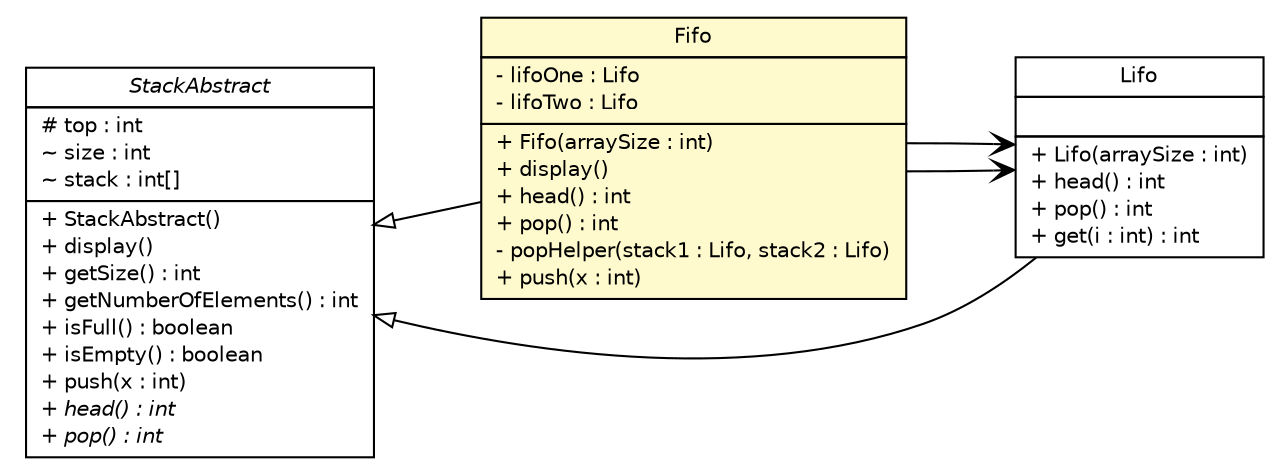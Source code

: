 #!/usr/local/bin/dot
#
# Class diagram 
# Generated by UMLGraph version 5.1 (http://www.umlgraph.org/)
#

digraph G {
	edge [fontname="Helvetica",fontsize=10,labelfontname="Helvetica",labelfontsize=10];
	node [fontname="Helvetica",fontsize=10,shape=plaintext];
	nodesep=0.25;
	ranksep=0.5;
	rankdir=LR;
	// Fifo
	c10 [label=<<table title="Fifo" border="0" cellborder="1" cellspacing="0" cellpadding="2" port="p" bgcolor="lemonChiffon" href="./Fifo.html">
		<tr><td><table border="0" cellspacing="0" cellpadding="1">
<tr><td align="center" balign="center"> Fifo </td></tr>
		</table></td></tr>
		<tr><td><table border="0" cellspacing="0" cellpadding="1">
<tr><td align="left" balign="left"> - lifoOne : Lifo </td></tr>
<tr><td align="left" balign="left"> - lifoTwo : Lifo </td></tr>
		</table></td></tr>
		<tr><td><table border="0" cellspacing="0" cellpadding="1">
<tr><td align="left" balign="left"> + Fifo(arraySize : int) </td></tr>
<tr><td align="left" balign="left"> + display() </td></tr>
<tr><td align="left" balign="left"> + head() : int </td></tr>
<tr><td align="left" balign="left"> + pop() : int </td></tr>
<tr><td align="left" balign="left"> - popHelper(stack1 : Lifo, stack2 : Lifo) </td></tr>
<tr><td align="left" balign="left"> + push(x : int) </td></tr>
		</table></td></tr>
		</table>>, fontname="Helvetica", fontcolor="black", fontsize=10.0];
	// Lifo
	c11 [label=<<table title="Lifo" border="0" cellborder="1" cellspacing="0" cellpadding="2" port="p" href="./Lifo.html">
		<tr><td><table border="0" cellspacing="0" cellpadding="1">
<tr><td align="center" balign="center"> Lifo </td></tr>
		</table></td></tr>
		<tr><td><table border="0" cellspacing="0" cellpadding="1">
<tr><td align="left" balign="left">  </td></tr>
		</table></td></tr>
		<tr><td><table border="0" cellspacing="0" cellpadding="1">
<tr><td align="left" balign="left"> + Lifo(arraySize : int) </td></tr>
<tr><td align="left" balign="left"> + head() : int </td></tr>
<tr><td align="left" balign="left"> + pop() : int </td></tr>
<tr><td align="left" balign="left"> + get(i : int) : int </td></tr>
		</table></td></tr>
		</table>>, fontname="Helvetica", fontcolor="black", fontsize=10.0];
	// StackAbstract
	c15 [label=<<table title="StackAbstract" border="0" cellborder="1" cellspacing="0" cellpadding="2" port="p" href="./StackAbstract.html">
		<tr><td><table border="0" cellspacing="0" cellpadding="1">
<tr><td align="center" balign="center"><font face="Helvetica-Oblique"> StackAbstract </font></td></tr>
		</table></td></tr>
		<tr><td><table border="0" cellspacing="0" cellpadding="1">
<tr><td align="left" balign="left"> # top : int </td></tr>
<tr><td align="left" balign="left"> ~ size : int </td></tr>
<tr><td align="left" balign="left"> ~ stack : int[] </td></tr>
		</table></td></tr>
		<tr><td><table border="0" cellspacing="0" cellpadding="1">
<tr><td align="left" balign="left"> + StackAbstract() </td></tr>
<tr><td align="left" balign="left"> + display() </td></tr>
<tr><td align="left" balign="left"> + getSize() : int </td></tr>
<tr><td align="left" balign="left"> + getNumberOfElements() : int </td></tr>
<tr><td align="left" balign="left"> + isFull() : boolean </td></tr>
<tr><td align="left" balign="left"> + isEmpty() : boolean </td></tr>
<tr><td align="left" balign="left"> + push(x : int) </td></tr>
<tr><td align="left" balign="left"><font face="Helvetica-Oblique" point-size="10.0"> + head() : int </font></td></tr>
<tr><td align="left" balign="left"><font face="Helvetica-Oblique" point-size="10.0"> + pop() : int </font></td></tr>
		</table></td></tr>
		</table>>, fontname="Helvetica", fontcolor="black", fontsize=10.0];
	//Fifo extends StackAbstract
	c15:p -> c10:p [dir=back,arrowtail=empty];
	//Lifo extends StackAbstract
	c15:p -> c11:p [dir=back,arrowtail=empty];
	// Fifo NAVASSOC Lifo
	c10:p -> c11:p [taillabel="", label="", headlabel="", fontname="Helvetica", fontcolor="black", fontsize=10.0, color="black", arrowhead=open];
	// Fifo NAVASSOC Lifo
	c10:p -> c11:p [taillabel="", label="", headlabel="", fontname="Helvetica", fontcolor="black", fontsize=10.0, color="black", arrowhead=open];
}


